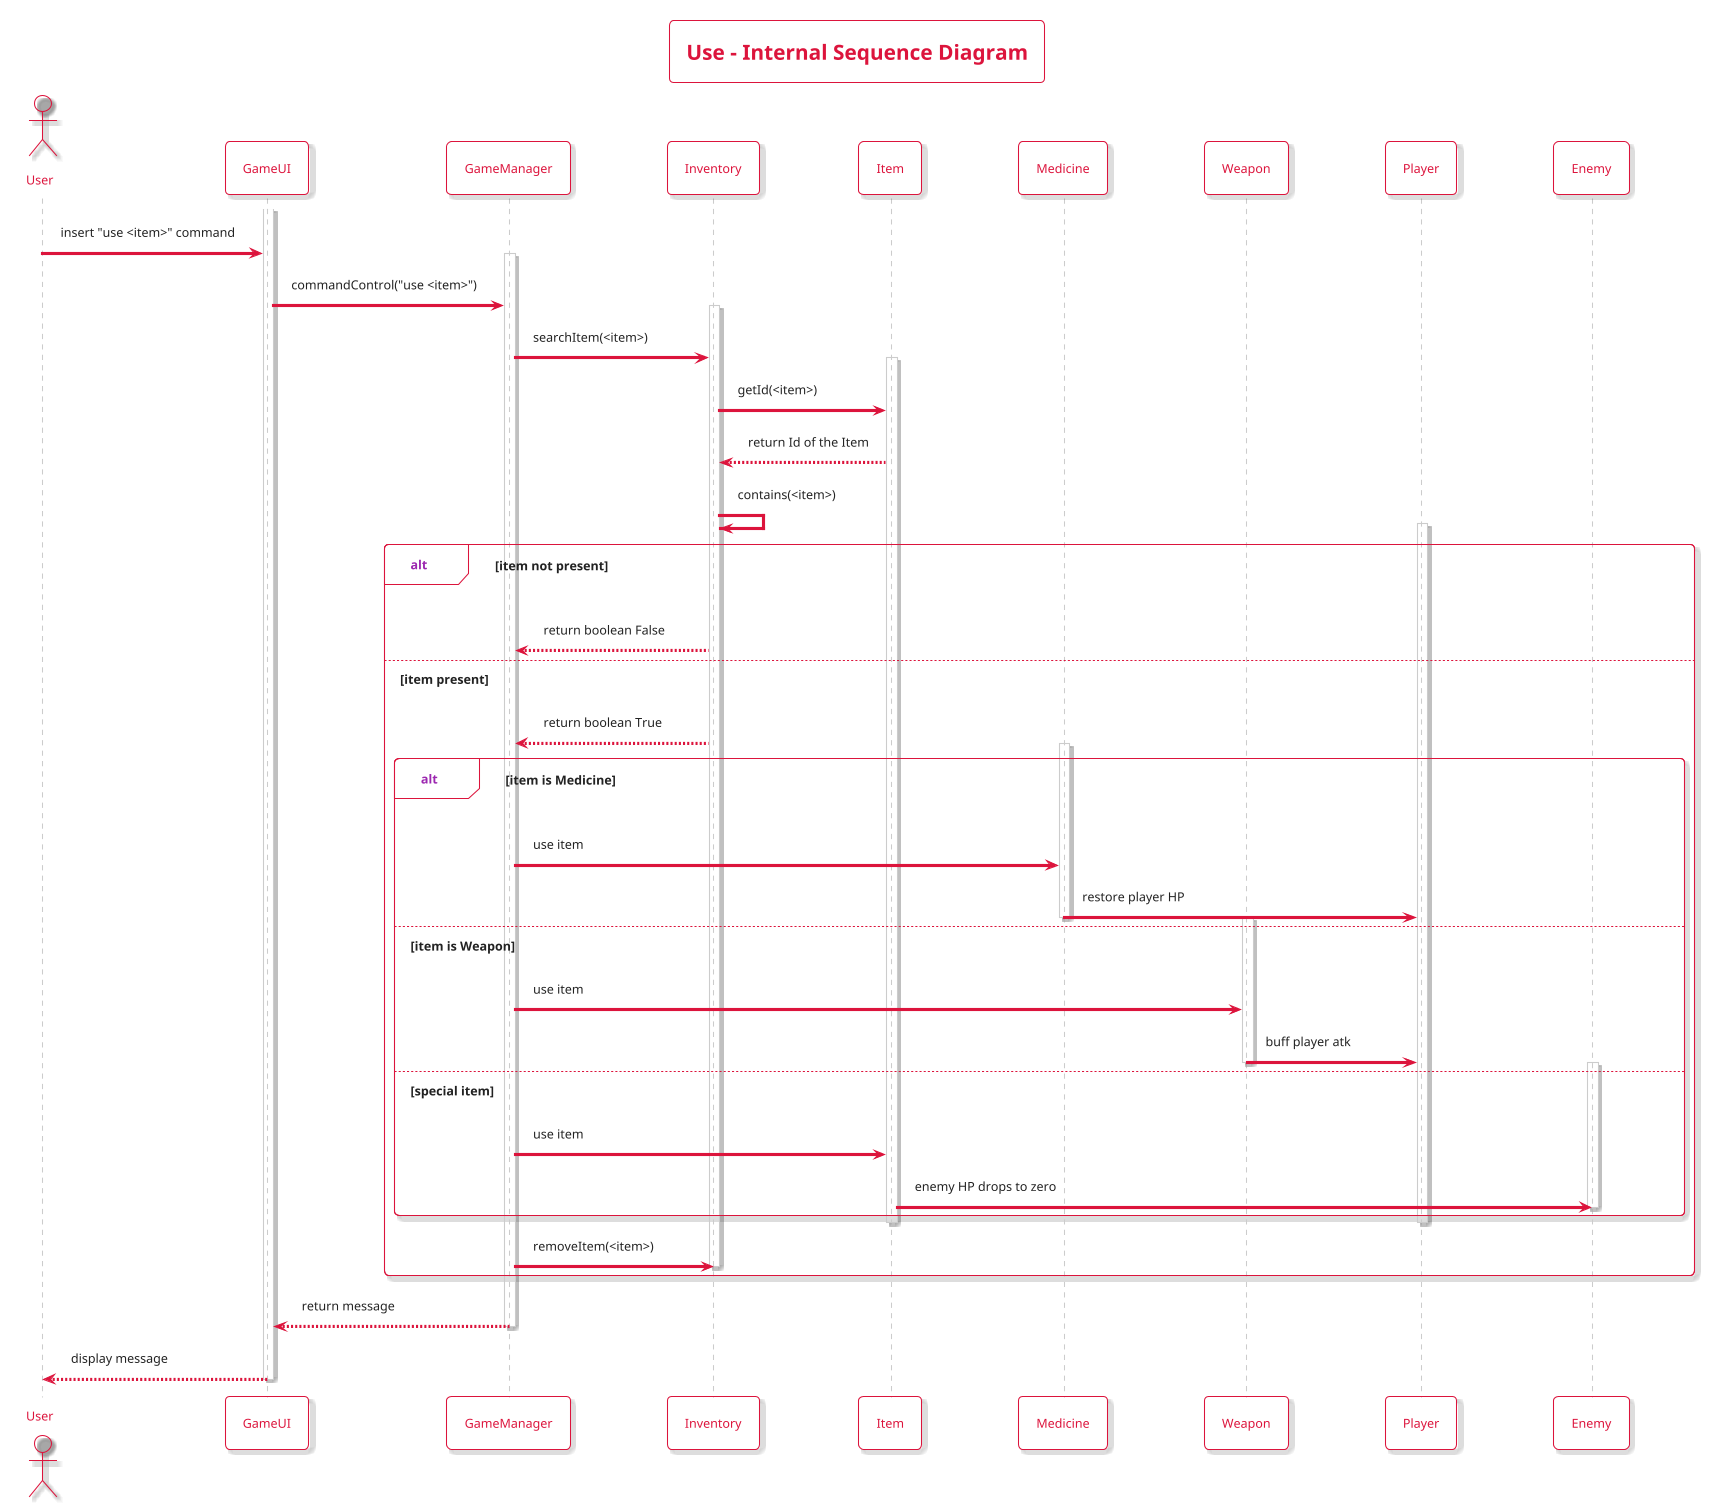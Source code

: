 @startuml UseInternalSequenceDiagram

!theme materia-outline

skinparam ArrowColor #DC143C
skinparam BackgroundColor #FFFFFF

skinparam titleBorderColor #DC143C
skinparam titleFontColor #DC143C

skinparam ActorBorderColor #DC143C
skinparam ActorFontColor #DC143C

skinparam ParticipantFontColor #DC143C
skinparam ParticipantBorderColor #DC143C

skinparam SequenceGroupBorderColor #DC143C

title Use - Internal Sequence Diagram

actor User
participant GameUI
participant GameManager
participant Inventory
participant Item
participant Medicine
participant Weapon
participant Player
participant Enemy

activate GameUI
User -> GameUI : insert "use <item>" command

activate GameManager
GameUI -> GameManager : commandControl("use <item>")

activate Inventory
GameManager -> Inventory : searchItem(<item>)

activate Item
Inventory -> Item : getId(<item>)
Item --> Inventory : return Id of the Item

Inventory -> Inventory : contains(<item>)
activate Player

  alt item not present
    Inventory --> GameManager : return boolean False

  else item present
    Inventory --> GameManager : return boolean True

    alt item is Medicine
      activate Medicine
      GameManager -> Medicine : use item
      Medicine -> Player : restore player HP
      deactivate Medicine

    else item is Weapon
      activate Weapon
      GameManager -> Weapon : use item
      Weapon -> Player : buff player atk
      deactivate Weapon

    else special item
      activate Enemy
      GameManager -> Item : use item
      Item -> Enemy : enemy HP drops to zero
      deactivate Enemy
    
    end

    deactivate Player
    deactivate Item

    GameManager -> Inventory : removeItem(<item>)
    deactivate Inventory

  end


GameManager --> GameUI : return message
deactivate GameManager
GameUI --> User : display message 
deactivate GameUI

@enduml
